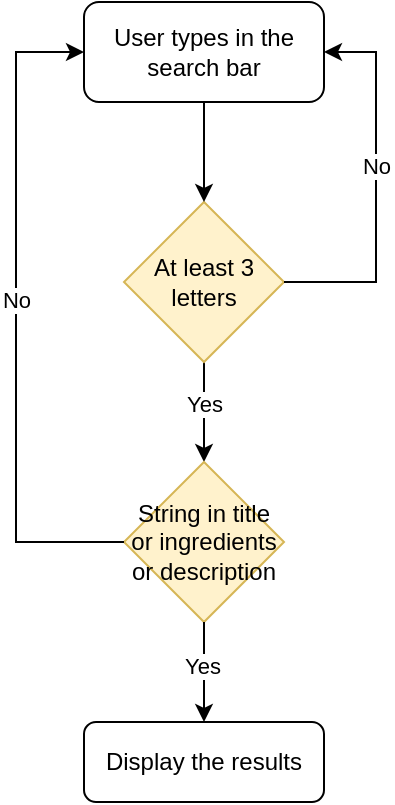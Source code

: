 <mxfile version="20.8.13" type="github">
  <diagram name="Page-1" id="im3mbNr6J_6WkkWLi1kd">
    <mxGraphModel dx="937" dy="636" grid="1" gridSize="10" guides="1" tooltips="1" connect="1" arrows="1" fold="1" page="1" pageScale="1" pageWidth="827" pageHeight="1169" math="0" shadow="0">
      <root>
        <mxCell id="0" />
        <mxCell id="1" parent="0" />
        <mxCell id="KaqPsdEcxhjoZY9AVkDT-2" value="User types in the search bar" style="rounded=1;whiteSpace=wrap;html=1;" vertex="1" parent="1">
          <mxGeometry x="344" y="359" width="120" height="50" as="geometry" />
        </mxCell>
        <mxCell id="KaqPsdEcxhjoZY9AVkDT-12" value="" style="edgeStyle=orthogonalEdgeStyle;rounded=0;orthogonalLoop=1;jettySize=auto;html=1;" edge="1" parent="1" source="KaqPsdEcxhjoZY9AVkDT-3" target="KaqPsdEcxhjoZY9AVkDT-11">
          <mxGeometry relative="1" as="geometry" />
        </mxCell>
        <mxCell id="KaqPsdEcxhjoZY9AVkDT-13" value="Yes" style="edgeLabel;html=1;align=center;verticalAlign=middle;resizable=0;points=[];" vertex="1" connectable="0" parent="KaqPsdEcxhjoZY9AVkDT-12">
          <mxGeometry x="-0.153" relative="1" as="geometry">
            <mxPoint as="offset" />
          </mxGeometry>
        </mxCell>
        <mxCell id="KaqPsdEcxhjoZY9AVkDT-3" value="At least 3 letters" style="rhombus;whiteSpace=wrap;html=1;fillColor=#fff2cc;strokeColor=#d6b656;" vertex="1" parent="1">
          <mxGeometry x="364" y="459" width="80" height="80" as="geometry" />
        </mxCell>
        <mxCell id="KaqPsdEcxhjoZY9AVkDT-4" value="" style="endArrow=classic;html=1;rounded=0;exitX=0.5;exitY=1;exitDx=0;exitDy=0;entryX=0.5;entryY=0;entryDx=0;entryDy=0;" edge="1" parent="1" source="KaqPsdEcxhjoZY9AVkDT-2" target="KaqPsdEcxhjoZY9AVkDT-3">
          <mxGeometry width="50" height="50" relative="1" as="geometry">
            <mxPoint x="379" y="459" as="sourcePoint" />
            <mxPoint x="429" y="409" as="targetPoint" />
          </mxGeometry>
        </mxCell>
        <mxCell id="KaqPsdEcxhjoZY9AVkDT-6" value="" style="endArrow=classic;html=1;rounded=0;entryX=1;entryY=0.5;entryDx=0;entryDy=0;" edge="1" parent="1" target="KaqPsdEcxhjoZY9AVkDT-2">
          <mxGeometry width="50" height="50" relative="1" as="geometry">
            <mxPoint x="444" y="499" as="sourcePoint" />
            <mxPoint x="494" y="449" as="targetPoint" />
            <Array as="points">
              <mxPoint x="490" y="499" />
              <mxPoint x="490" y="384" />
            </Array>
          </mxGeometry>
        </mxCell>
        <mxCell id="KaqPsdEcxhjoZY9AVkDT-7" value="No" style="edgeLabel;html=1;align=center;verticalAlign=middle;resizable=0;points=[];" vertex="1" connectable="0" parent="KaqPsdEcxhjoZY9AVkDT-6">
          <mxGeometry x="0.12" relative="1" as="geometry">
            <mxPoint as="offset" />
          </mxGeometry>
        </mxCell>
        <mxCell id="KaqPsdEcxhjoZY9AVkDT-11" value="String in title or ingredients or description" style="rhombus;whiteSpace=wrap;html=1;fillColor=#fff2cc;strokeColor=#d6b656;" vertex="1" parent="1">
          <mxGeometry x="364" y="589" width="80" height="80" as="geometry" />
        </mxCell>
        <mxCell id="KaqPsdEcxhjoZY9AVkDT-14" value="" style="endArrow=classic;html=1;rounded=0;entryX=0;entryY=0.5;entryDx=0;entryDy=0;exitX=0;exitY=0.5;exitDx=0;exitDy=0;" edge="1" parent="1" source="KaqPsdEcxhjoZY9AVkDT-11" target="KaqPsdEcxhjoZY9AVkDT-2">
          <mxGeometry width="50" height="50" relative="1" as="geometry">
            <mxPoint x="310" y="629" as="sourcePoint" />
            <mxPoint x="280" y="399" as="targetPoint" />
            <Array as="points">
              <mxPoint x="310" y="629" />
              <mxPoint x="310" y="384" />
            </Array>
          </mxGeometry>
        </mxCell>
        <mxCell id="KaqPsdEcxhjoZY9AVkDT-15" value="No" style="edgeLabel;html=1;align=center;verticalAlign=middle;resizable=0;points=[];" vertex="1" connectable="0" parent="KaqPsdEcxhjoZY9AVkDT-14">
          <mxGeometry x="0.055" relative="1" as="geometry">
            <mxPoint as="offset" />
          </mxGeometry>
        </mxCell>
        <mxCell id="KaqPsdEcxhjoZY9AVkDT-16" value="" style="endArrow=classic;html=1;rounded=0;exitX=0.5;exitY=1;exitDx=0;exitDy=0;" edge="1" parent="1" source="KaqPsdEcxhjoZY9AVkDT-11">
          <mxGeometry width="50" height="50" relative="1" as="geometry">
            <mxPoint x="330" y="709" as="sourcePoint" />
            <mxPoint x="404" y="719" as="targetPoint" />
          </mxGeometry>
        </mxCell>
        <mxCell id="KaqPsdEcxhjoZY9AVkDT-17" value="Yes" style="edgeLabel;html=1;align=center;verticalAlign=middle;resizable=0;points=[];" vertex="1" connectable="0" parent="KaqPsdEcxhjoZY9AVkDT-16">
          <mxGeometry x="-0.116" y="-1" relative="1" as="geometry">
            <mxPoint as="offset" />
          </mxGeometry>
        </mxCell>
        <mxCell id="KaqPsdEcxhjoZY9AVkDT-18" value="Display the results" style="rounded=1;whiteSpace=wrap;html=1;" vertex="1" parent="1">
          <mxGeometry x="344" y="719" width="120" height="40" as="geometry" />
        </mxCell>
      </root>
    </mxGraphModel>
  </diagram>
</mxfile>
